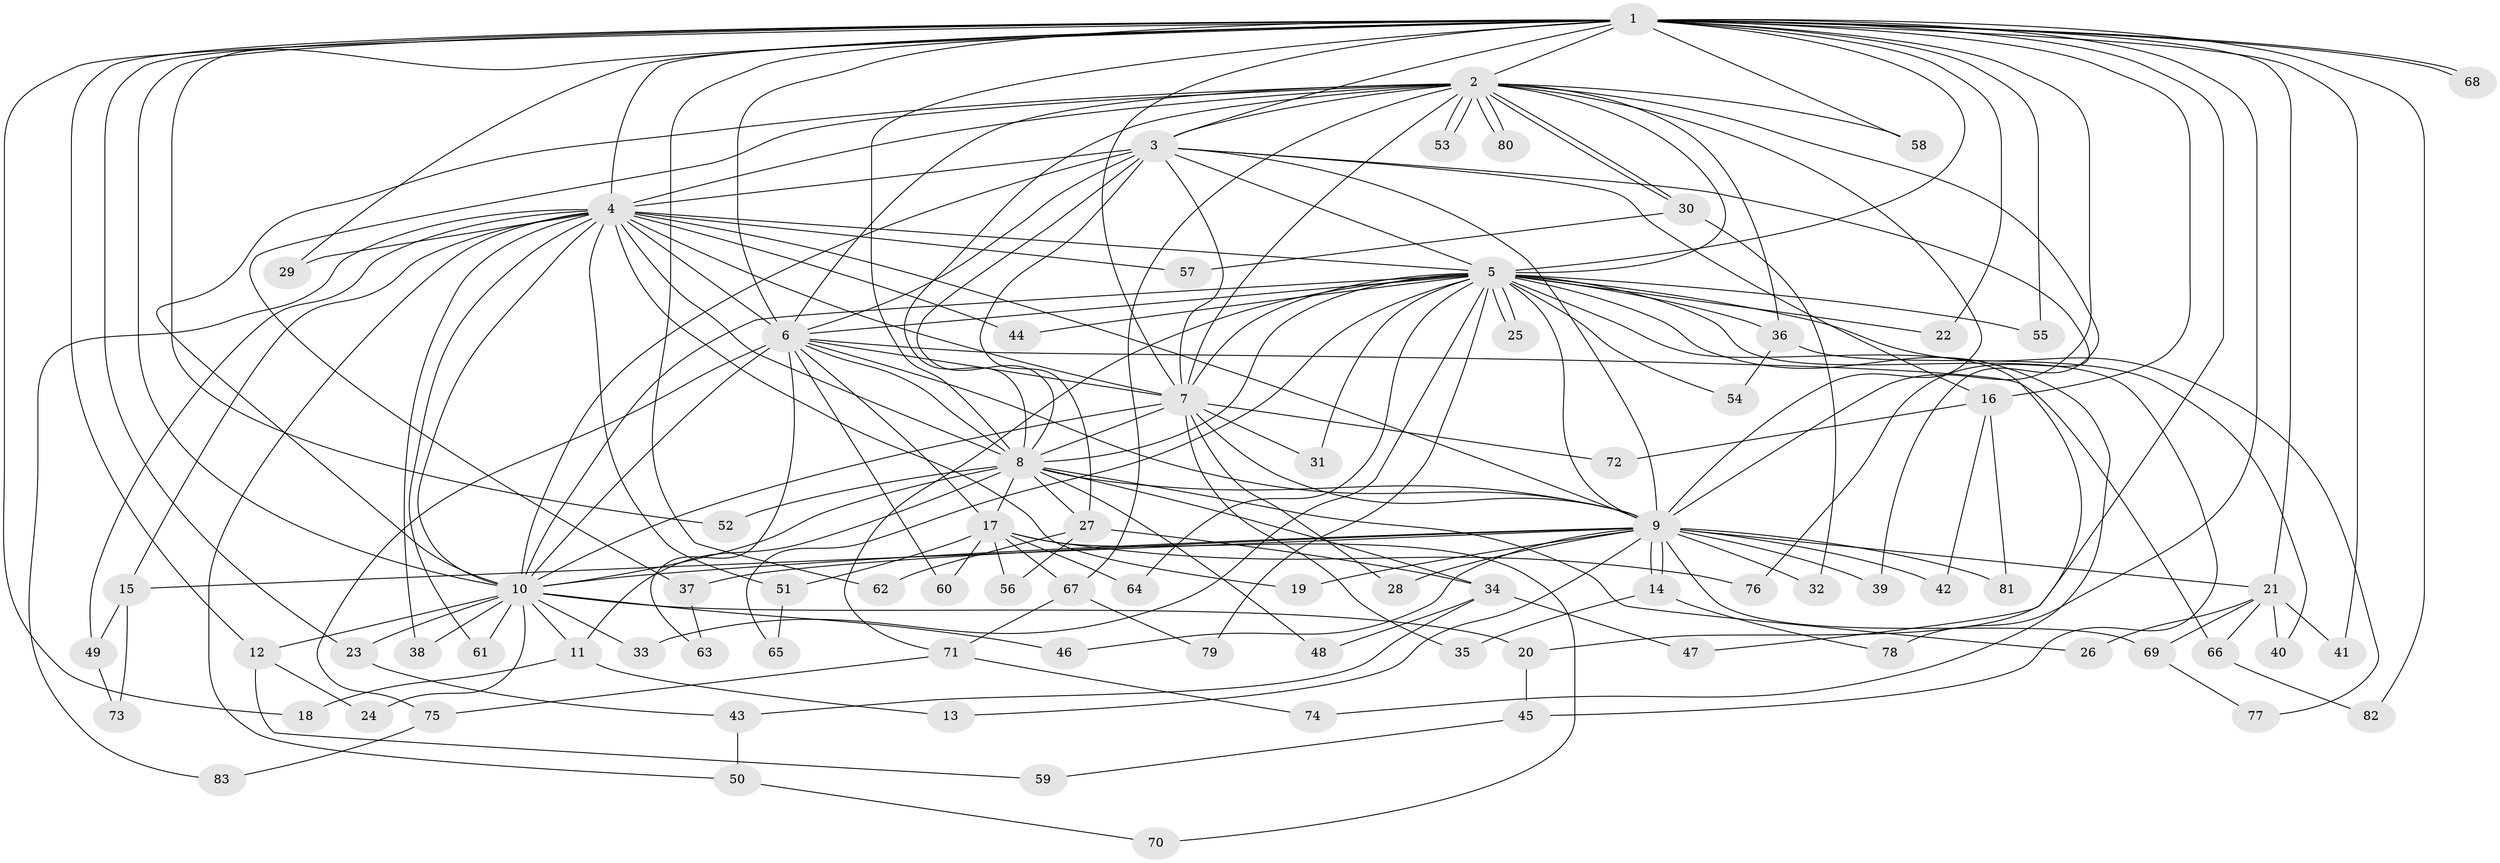// Generated by graph-tools (version 1.1) at 2025/01/03/09/25 03:01:34]
// undirected, 83 vertices, 191 edges
graph export_dot {
graph [start="1"]
  node [color=gray90,style=filled];
  1;
  2;
  3;
  4;
  5;
  6;
  7;
  8;
  9;
  10;
  11;
  12;
  13;
  14;
  15;
  16;
  17;
  18;
  19;
  20;
  21;
  22;
  23;
  24;
  25;
  26;
  27;
  28;
  29;
  30;
  31;
  32;
  33;
  34;
  35;
  36;
  37;
  38;
  39;
  40;
  41;
  42;
  43;
  44;
  45;
  46;
  47;
  48;
  49;
  50;
  51;
  52;
  53;
  54;
  55;
  56;
  57;
  58;
  59;
  60;
  61;
  62;
  63;
  64;
  65;
  66;
  67;
  68;
  69;
  70;
  71;
  72;
  73;
  74;
  75;
  76;
  77;
  78;
  79;
  80;
  81;
  82;
  83;
  1 -- 2;
  1 -- 3;
  1 -- 4;
  1 -- 5;
  1 -- 6;
  1 -- 7;
  1 -- 8;
  1 -- 9;
  1 -- 10;
  1 -- 12;
  1 -- 16;
  1 -- 18;
  1 -- 20;
  1 -- 21;
  1 -- 22;
  1 -- 23;
  1 -- 29;
  1 -- 41;
  1 -- 52;
  1 -- 55;
  1 -- 58;
  1 -- 62;
  1 -- 68;
  1 -- 68;
  1 -- 78;
  1 -- 82;
  2 -- 3;
  2 -- 4;
  2 -- 5;
  2 -- 6;
  2 -- 7;
  2 -- 8;
  2 -- 9;
  2 -- 10;
  2 -- 30;
  2 -- 30;
  2 -- 36;
  2 -- 37;
  2 -- 39;
  2 -- 53;
  2 -- 53;
  2 -- 58;
  2 -- 67;
  2 -- 80;
  2 -- 80;
  3 -- 4;
  3 -- 5;
  3 -- 6;
  3 -- 7;
  3 -- 8;
  3 -- 9;
  3 -- 10;
  3 -- 16;
  3 -- 27;
  3 -- 76;
  4 -- 5;
  4 -- 6;
  4 -- 7;
  4 -- 8;
  4 -- 9;
  4 -- 10;
  4 -- 15;
  4 -- 19;
  4 -- 29;
  4 -- 38;
  4 -- 44;
  4 -- 49;
  4 -- 50;
  4 -- 51;
  4 -- 57;
  4 -- 61;
  4 -- 83;
  5 -- 6;
  5 -- 7;
  5 -- 8;
  5 -- 9;
  5 -- 10;
  5 -- 22;
  5 -- 25;
  5 -- 25;
  5 -- 31;
  5 -- 33;
  5 -- 36;
  5 -- 44;
  5 -- 45;
  5 -- 47;
  5 -- 54;
  5 -- 55;
  5 -- 64;
  5 -- 65;
  5 -- 71;
  5 -- 74;
  5 -- 77;
  5 -- 79;
  6 -- 7;
  6 -- 8;
  6 -- 9;
  6 -- 10;
  6 -- 17;
  6 -- 60;
  6 -- 63;
  6 -- 66;
  6 -- 75;
  7 -- 8;
  7 -- 9;
  7 -- 10;
  7 -- 28;
  7 -- 31;
  7 -- 35;
  7 -- 72;
  8 -- 9;
  8 -- 10;
  8 -- 11;
  8 -- 17;
  8 -- 26;
  8 -- 27;
  8 -- 34;
  8 -- 48;
  8 -- 52;
  9 -- 10;
  9 -- 13;
  9 -- 14;
  9 -- 14;
  9 -- 15;
  9 -- 19;
  9 -- 21;
  9 -- 28;
  9 -- 32;
  9 -- 37;
  9 -- 39;
  9 -- 42;
  9 -- 46;
  9 -- 69;
  9 -- 81;
  10 -- 11;
  10 -- 12;
  10 -- 20;
  10 -- 23;
  10 -- 24;
  10 -- 33;
  10 -- 38;
  10 -- 46;
  10 -- 61;
  11 -- 13;
  11 -- 18;
  12 -- 24;
  12 -- 59;
  14 -- 35;
  14 -- 78;
  15 -- 49;
  15 -- 73;
  16 -- 42;
  16 -- 72;
  16 -- 81;
  17 -- 51;
  17 -- 56;
  17 -- 60;
  17 -- 64;
  17 -- 67;
  17 -- 70;
  17 -- 76;
  20 -- 45;
  21 -- 26;
  21 -- 40;
  21 -- 41;
  21 -- 66;
  21 -- 69;
  23 -- 43;
  27 -- 34;
  27 -- 56;
  27 -- 62;
  30 -- 32;
  30 -- 57;
  34 -- 43;
  34 -- 47;
  34 -- 48;
  36 -- 40;
  36 -- 54;
  37 -- 63;
  43 -- 50;
  45 -- 59;
  49 -- 73;
  50 -- 70;
  51 -- 65;
  66 -- 82;
  67 -- 71;
  67 -- 79;
  69 -- 77;
  71 -- 74;
  71 -- 75;
  75 -- 83;
}
